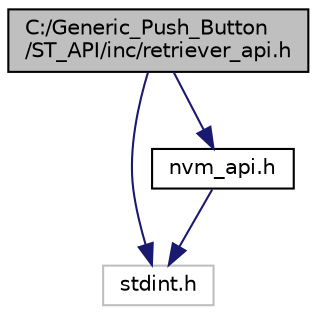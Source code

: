 digraph "C:/Generic_Push_Button/ST_API/inc/retriever_api.h"
{
 // LATEX_PDF_SIZE
  edge [fontname="Helvetica",fontsize="10",labelfontname="Helvetica",labelfontsize="10"];
  node [fontname="Helvetica",fontsize="10",shape=record];
  Node1 [label="C:/Generic_Push_Button\l/ST_API/inc/retriever_api.h",height=0.2,width=0.4,color="black", fillcolor="grey75", style="filled", fontcolor="black",tooltip="This is used to retrieve the SigFox data as ID, PAC and AES-KEY. The AES-KEY is a private variable an..."];
  Node1 -> Node2 [color="midnightblue",fontsize="10",style="solid",fontname="Helvetica"];
  Node2 [label="stdint.h",height=0.2,width=0.4,color="grey75", fillcolor="white", style="filled",tooltip=" "];
  Node1 -> Node3 [color="midnightblue",fontsize="10",style="solid",fontname="Helvetica"];
  Node3 [label="nvm_api.h",height=0.2,width=0.4,color="black", fillcolor="white", style="filled",URL="$nvm__api_8h.html",tooltip="NVM handler."];
  Node3 -> Node2 [color="midnightblue",fontsize="10",style="solid",fontname="Helvetica"];
}
